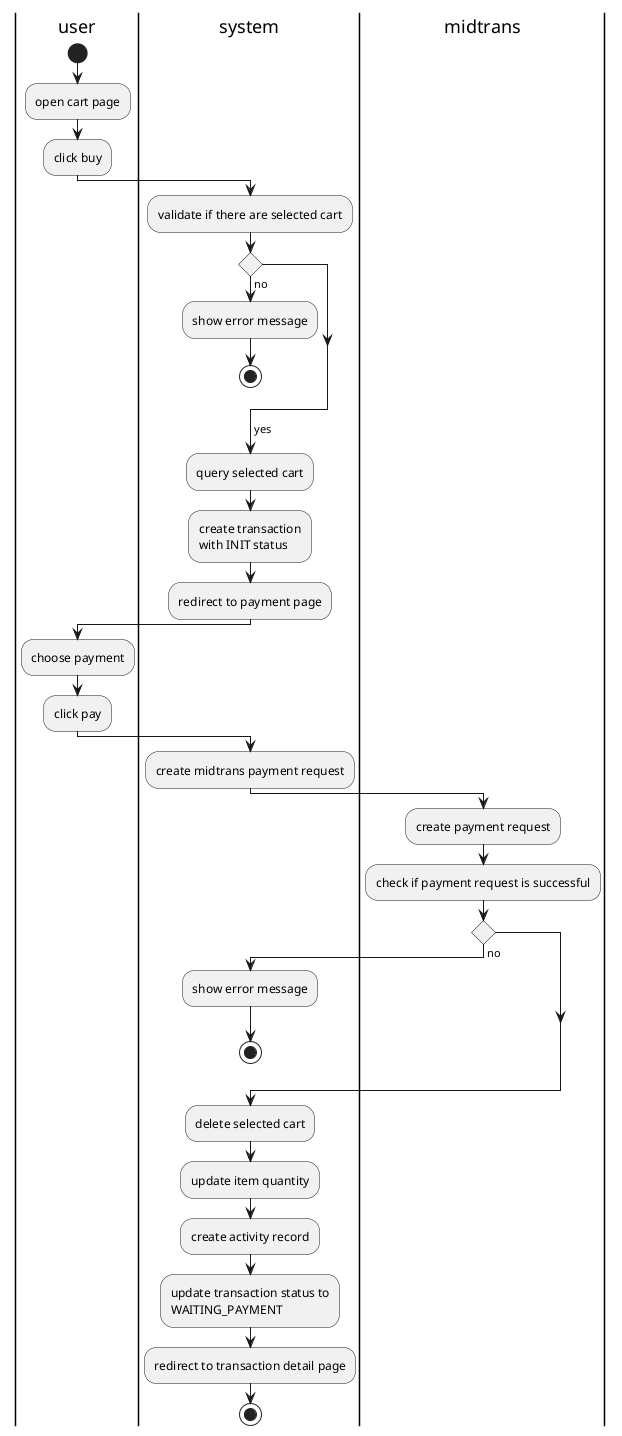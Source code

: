 @startuml

|user|
start
:open cart page;
:click buy;
|system|
:validate if there are selected cart;
if () then (no)
:show error message;
stop
endif
-> yes;
:query selected cart;
:create transaction\nwith INIT status;
:redirect to payment page;
|user|
:choose payment;
:click pay;
|system|
:create midtrans payment request;
|midtrans|
:create payment request;
:check if payment request is successful;
if () then (no)
|system|
:show error message;
stop
endif
|system|
:delete selected cart;
:update item quantity;
:create activity record;
:update transaction status to\nWAITING_PAYMENT;
:redirect to transaction detail page;
stop

@enduml